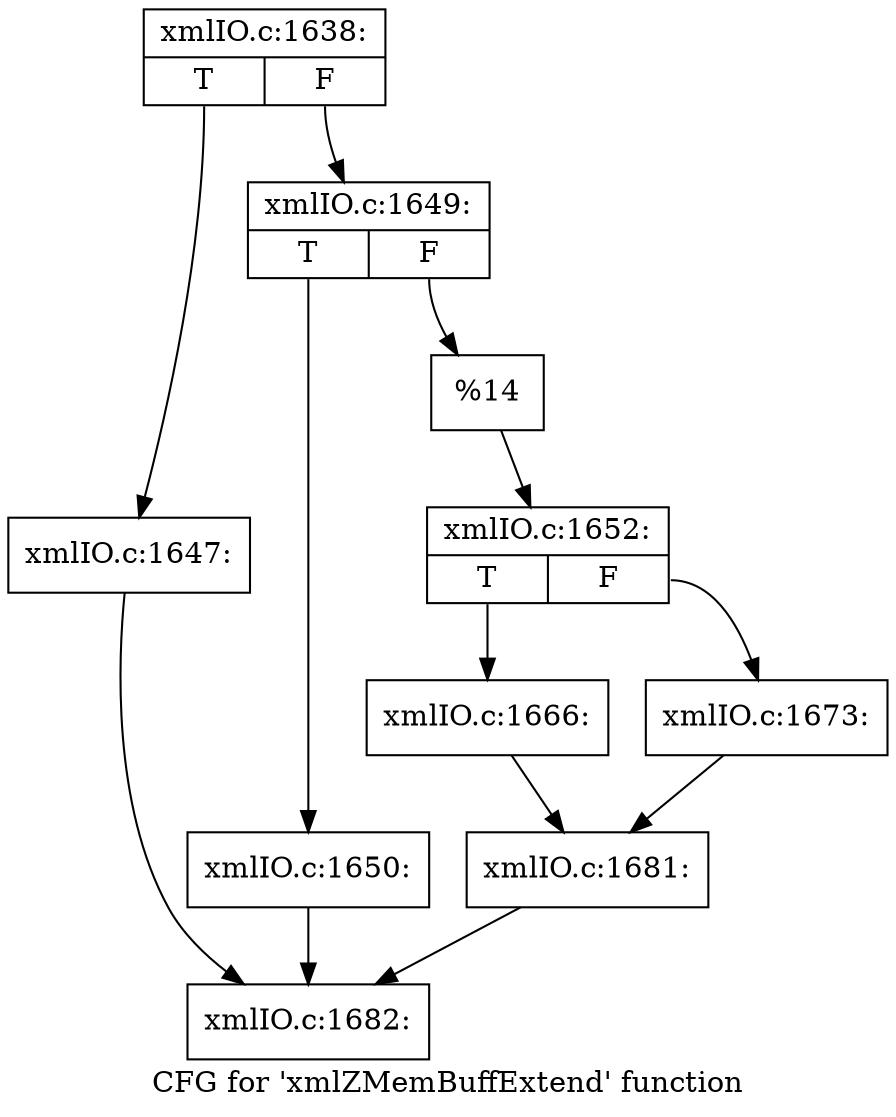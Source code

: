 digraph "CFG for 'xmlZMemBuffExtend' function" {
	label="CFG for 'xmlZMemBuffExtend' function";

	Node0x5295b90 [shape=record,label="{xmlIO.c:1638:|{<s0>T|<s1>F}}"];
	Node0x5295b90:s0 -> Node0x53bb4e0;
	Node0x5295b90:s1 -> Node0x53bb580;
	Node0x53bb4e0 [shape=record,label="{xmlIO.c:1647:}"];
	Node0x53bb4e0 -> Node0x53ba180;
	Node0x53bb580 [shape=record,label="{xmlIO.c:1649:|{<s0>T|<s1>F}}"];
	Node0x53bb580:s0 -> Node0x53bba10;
	Node0x53bb580:s1 -> Node0x53bba60;
	Node0x53bba10 [shape=record,label="{xmlIO.c:1650:}"];
	Node0x53bba10 -> Node0x53ba180;
	Node0x53bba60 [shape=record,label="{%14}"];
	Node0x53bba60 -> Node0x53bb530;
	Node0x53bb530 [shape=record,label="{xmlIO.c:1652:|{<s0>T|<s1>F}}"];
	Node0x53bb530:s0 -> Node0x53bcfa0;
	Node0x53bb530:s1 -> Node0x53bd040;
	Node0x53bcfa0 [shape=record,label="{xmlIO.c:1666:}"];
	Node0x53bcfa0 -> Node0x53bcff0;
	Node0x53bd040 [shape=record,label="{xmlIO.c:1673:}"];
	Node0x53bd040 -> Node0x53bcff0;
	Node0x53bcff0 [shape=record,label="{xmlIO.c:1681:}"];
	Node0x53bcff0 -> Node0x53ba180;
	Node0x53ba180 [shape=record,label="{xmlIO.c:1682:}"];
}
